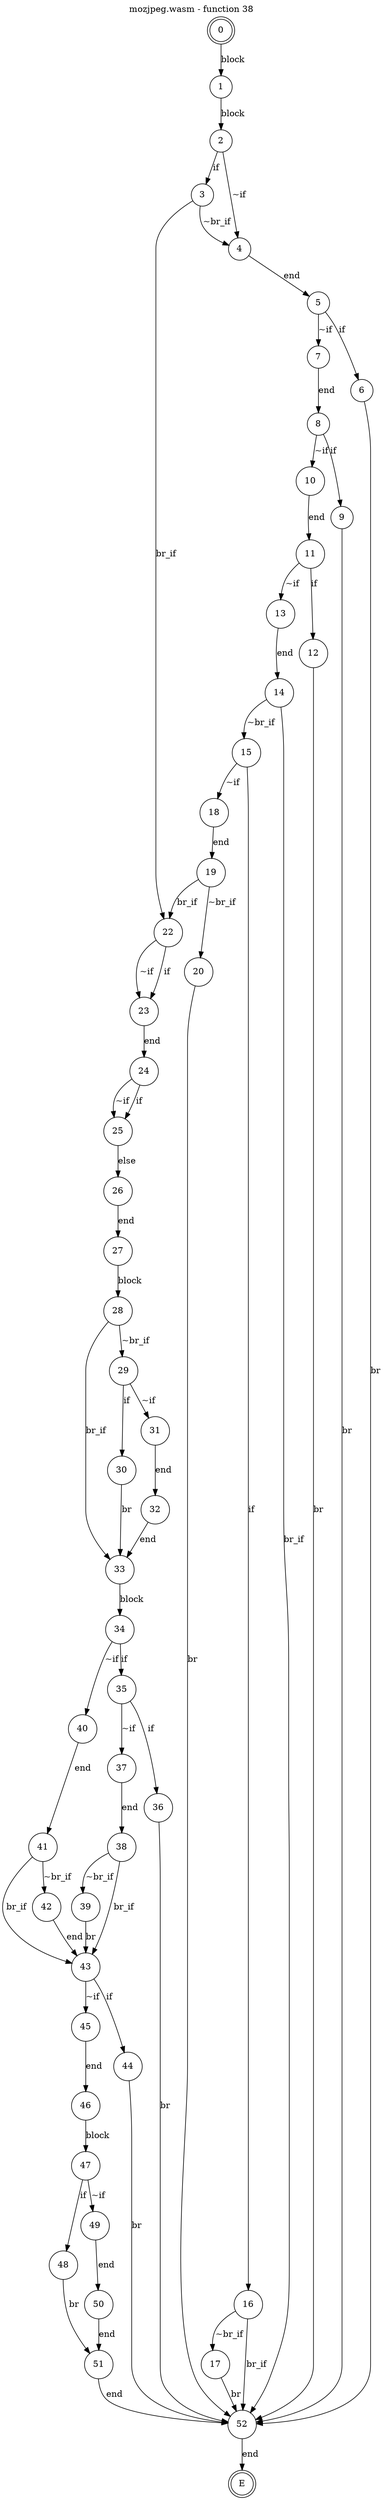 digraph finite_state_machine {
    label = "mozjpeg.wasm - function 38"
    labelloc =  t
    labelfontsize = 16
    labelfontcolor = black
    labelfontname = "Helvetica"
    node [shape = doublecircle]; 0 E ;
    node [shape = circle];
    0 -> 1[label="block"];
    1 -> 2[label="block"];
    2 -> 3[label="if"];
    2 -> 4[label="~if"];
    3 -> 4[label="~br_if"];
    3 -> 22[label="br_if"];
    4 -> 5[label="end"];
    5 -> 6[label="if"];
    5 -> 7[label="~if"];
    6 -> 52[label="br"];
    7 -> 8[label="end"];
    8 -> 9[label="if"];
    8 -> 10[label="~if"];
    9 -> 52[label="br"];
    10 -> 11[label="end"];
    11 -> 12[label="if"];
    11 -> 13[label="~if"];
    12 -> 52[label="br"];
    13 -> 14[label="end"];
    14 -> 15[label="~br_if"];
    14 -> 52[label="br_if"];
    15 -> 16[label="if"];
    15 -> 18[label="~if"];
    16 -> 17[label="~br_if"];
    16 -> 52[label="br_if"];
    17 -> 52[label="br"];
    18 -> 19[label="end"];
    19 -> 20[label="~br_if"];
    19 -> 22[label="br_if"];
    20 -> 52[label="br"];
    22 -> 23[label="if"];
    22 -> 23[label="~if"];
    23 -> 24[label="end"];
    24 -> 25[label="if"];
    24 -> 25[label="~if"];
    25 -> 26[label="else"];
    26 -> 27[label="end"];
    27 -> 28[label="block"];
    28 -> 29[label="~br_if"];
    28 -> 33[label="br_if"];
    29 -> 30[label="if"];
    29 -> 31[label="~if"];
    30 -> 33[label="br"];
    31 -> 32[label="end"];
    32 -> 33[label="end"];
    33 -> 34[label="block"];
    34 -> 35[label="if"];
    34 -> 40[label="~if"];
    35 -> 36[label="if"];
    35 -> 37[label="~if"];
    36 -> 52[label="br"];
    37 -> 38[label="end"];
    38 -> 39[label="~br_if"];
    38 -> 43[label="br_if"];
    39 -> 43[label="br"];
    40 -> 41[label="end"];
    41 -> 42[label="~br_if"];
    41 -> 43[label="br_if"];
    42 -> 43[label="end"];
    43 -> 44[label="if"];
    43 -> 45[label="~if"];
    44 -> 52[label="br"];
    45 -> 46[label="end"];
    46 -> 47[label="block"];
    47 -> 48[label="if"];
    47 -> 49[label="~if"];
    48 -> 51[label="br"];
    49 -> 50[label="end"];
    50 -> 51[label="end"];
    51 -> 52[label="end"];
    52 -> E[label="end"];
}
